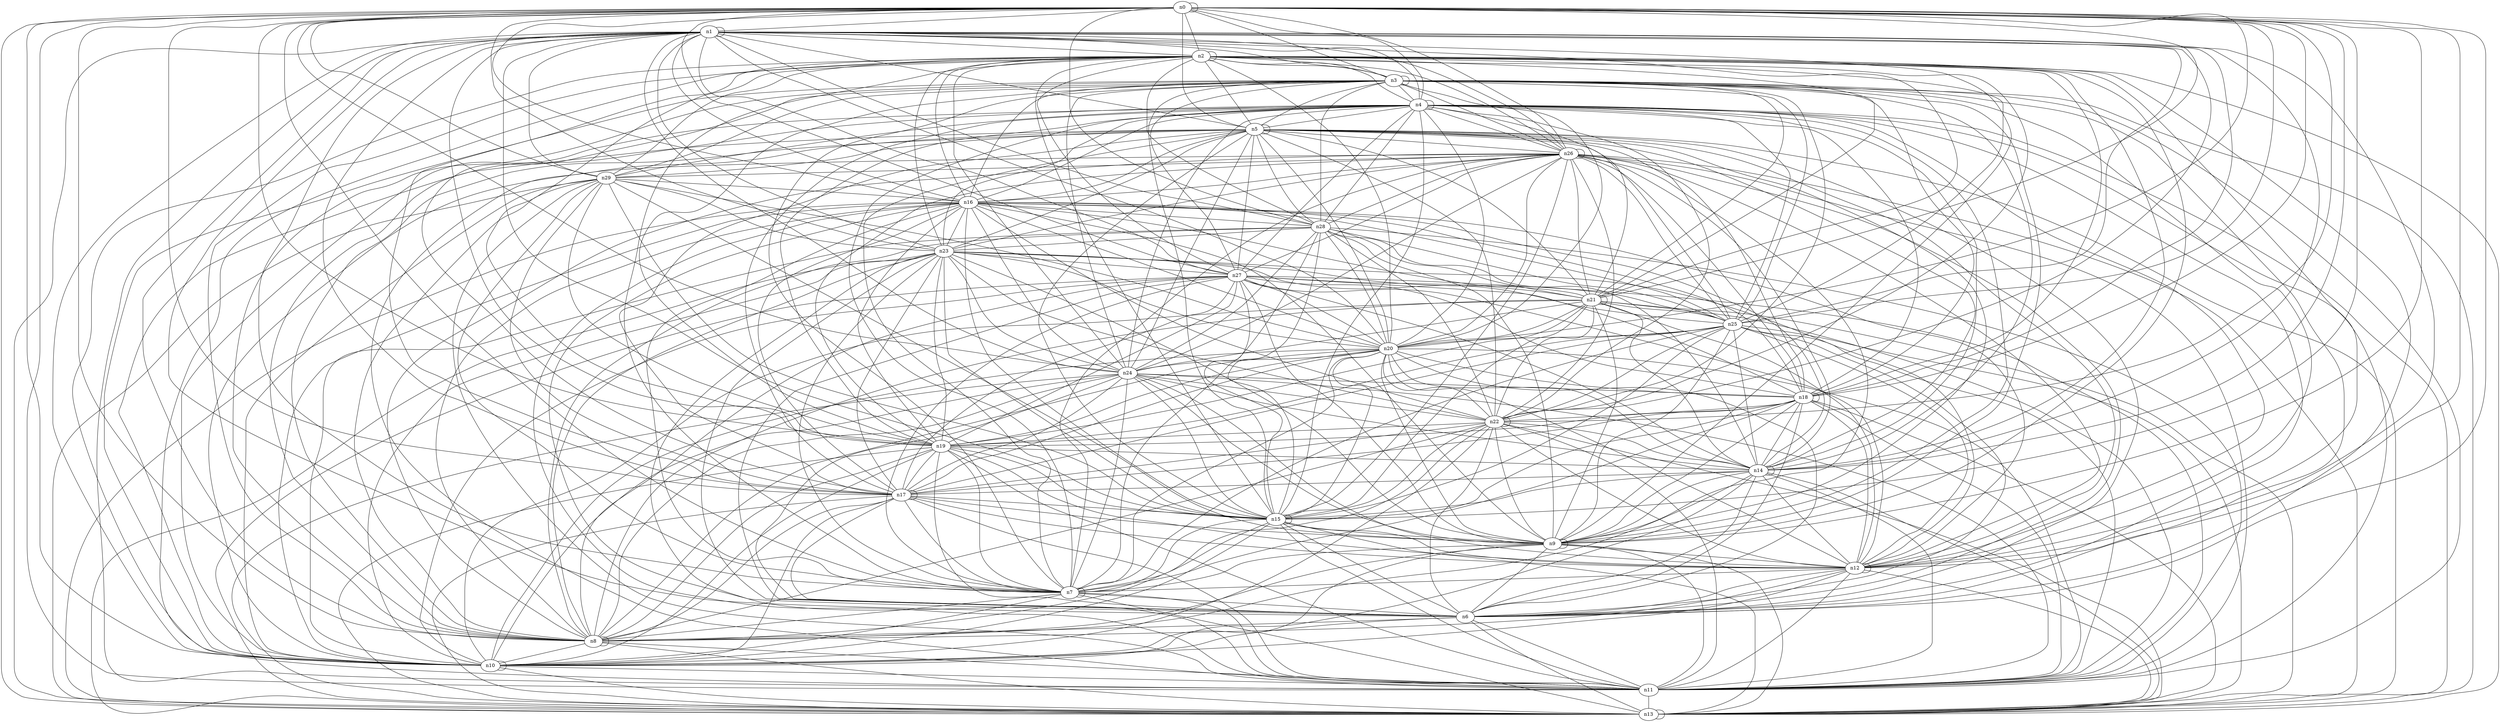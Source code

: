 graph {
n0;
n1;
n2;
n3;
n4;
n5;
n6;
n7;
n8;
n9;
n10;
n11;
n12;
n13;
n14;
n15;
n16;
n17;
n18;
n19;
n20;
n21;
n22;
n23;
n24;
n25;
n26;
n27;
n28;
n29;
n0 -- n0;
n0 -- n1;
n0 -- n2;
n0 -- n3;
n0 -- n4;
n0 -- n6;
n0 -- n7;
n0 -- n8;
n0 -- n9;
n0 -- n10;
n0 -- n13;
n0 -- n14;
n0 -- n16;
n0 -- n17;
n0 -- n18;
n0 -- n20;
n0 -- n21;
n1 -- n1;
n1 -- n2;
n1 -- n3;
n1 -- n4;
n1 -- n5;
n1 -- n7;
n1 -- n8;
n1 -- n9;
n1 -- n11;
n1 -- n12;
n1 -- n13;
n1 -- n15;
n1 -- n17;
n1 -- n24;
n1 -- n26;
n1 -- n27;
n1 -- n28;
n2 -- n2;
n2 -- n3;
n2 -- n4;
n2 -- n5;
n2 -- n7;
n2 -- n8;
n2 -- n10;
n2 -- n11;
n2 -- n12;
n2 -- n13;
n2 -- n14;
n2 -- n15;
n2 -- n16;
n2 -- n17;
n2 -- n24;
n2 -- n25;
n2 -- n26;
n3 -- n3;
n3 -- n4;
n3 -- n5;
n3 -- n6;
n3 -- n7;
n3 -- n8;
n3 -- n9;
n3 -- n12;
n3 -- n15;
n3 -- n16;
n3 -- n19;
n3 -- n22;
n3 -- n25;
n4 -- n4;
n4 -- n5;
n4 -- n6;
n4 -- n7;
n4 -- n8;
n4 -- n9;
n4 -- n11;
n4 -- n12;
n4 -- n13;
n4 -- n15;
n4 -- n16;
n4 -- n19;
n4 -- n23;
n4 -- n26;
n4 -- n27;
n4 -- n28;
n5 -- n0;
n5 -- n5;
n5 -- n6;
n5 -- n8;
n5 -- n10;
n5 -- n11;
n5 -- n13;
n5 -- n15;
n5 -- n17;
n5 -- n20;
n5 -- n21;
n5 -- n22;
n5 -- n24;
n5 -- n25;
n5 -- n26;
n6 -- n1;
n6 -- n2;
n6 -- n8;
n6 -- n9;
n6 -- n10;
n6 -- n11;
n6 -- n13;
n6 -- n14;
n6 -- n17;
n6 -- n19;
n6 -- n22;
n6 -- n24;
n6 -- n25;
n6 -- n26;
n7 -- n5;
n7 -- n6;
n7 -- n7;
n7 -- n8;
n7 -- n9;
n7 -- n10;
n7 -- n11;
n7 -- n15;
n7 -- n16;
n7 -- n17;
n7 -- n18;
n7 -- n23;
n8 -- n8;
n8 -- n9;
n8 -- n10;
n8 -- n11;
n8 -- n12;
n8 -- n13;
n8 -- n14;
n8 -- n15;
n8 -- n16;
n8 -- n17;
n8 -- n19;
n8 -- n20;
n8 -- n21;
n8 -- n22;
n8 -- n29;
n9 -- n2;
n9 -- n5;
n9 -- n9;
n9 -- n10;
n9 -- n11;
n9 -- n12;
n9 -- n14;
n9 -- n16;
n9 -- n18;
n9 -- n20;
n9 -- n22;
n9 -- n25;
n9 -- n26;
n9 -- n28;
n10 -- n1;
n10 -- n3;
n10 -- n4;
n10 -- n10;
n10 -- n11;
n10 -- n12;
n10 -- n13;
n10 -- n14;
n10 -- n15;
n10 -- n17;
n10 -- n19;
n10 -- n20;
n10 -- n22;
n10 -- n24;
n10 -- n26;
n10 -- n29;
n11 -- n0;
n11 -- n3;
n11 -- n12;
n11 -- n13;
n11 -- n14;
n11 -- n15;
n11 -- n16;
n11 -- n17;
n11 -- n18;
n11 -- n19;
n11 -- n20;
n11 -- n21;
n11 -- n23;
n11 -- n24;
n11 -- n27;
n11 -- n28;
n12 -- n0;
n12 -- n5;
n12 -- n6;
n12 -- n7;
n12 -- n12;
n12 -- n14;
n12 -- n15;
n12 -- n18;
n12 -- n20;
n12 -- n23;
n12 -- n24;
n12 -- n25;
n13 -- n3;
n13 -- n7;
n13 -- n9;
n13 -- n12;
n13 -- n13;
n13 -- n14;
n13 -- n15;
n13 -- n17;
n13 -- n18;
n13 -- n19;
n13 -- n21;
n13 -- n23;
n13 -- n26;
n13 -- n27;
n14 -- n1;
n14 -- n3;
n14 -- n4;
n14 -- n5;
n14 -- n14;
n14 -- n16;
n14 -- n17;
n14 -- n20;
n14 -- n21;
n14 -- n22;
n14 -- n24;
n14 -- n25;
n14 -- n27;
n15 -- n0;
n15 -- n6;
n15 -- n9;
n15 -- n14;
n15 -- n15;
n15 -- n16;
n15 -- n18;
n15 -- n19;
n15 -- n20;
n15 -- n22;
n15 -- n23;
n15 -- n24;
n15 -- n26;
n15 -- n28;
n15 -- n29;
n16 -- n1;
n16 -- n5;
n16 -- n6;
n16 -- n10;
n16 -- n12;
n16 -- n13;
n16 -- n17;
n16 -- n18;
n16 -- n19;
n16 -- n20;
n16 -- n22;
n16 -- n25;
n16 -- n26;
n16 -- n28;
n17 -- n3;
n17 -- n4;
n17 -- n9;
n17 -- n12;
n17 -- n15;
n17 -- n17;
n17 -- n19;
n17 -- n20;
n17 -- n22;
n17 -- n23;
n17 -- n24;
n17 -- n25;
n17 -- n29;
n18 -- n1;
n18 -- n2;
n18 -- n3;
n18 -- n4;
n18 -- n5;
n18 -- n6;
n18 -- n14;
n18 -- n17;
n18 -- n18;
n18 -- n22;
n18 -- n23;
n18 -- n26;
n18 -- n27;
n19 -- n0;
n19 -- n1;
n19 -- n2;
n19 -- n7;
n19 -- n12;
n19 -- n14;
n19 -- n18;
n19 -- n21;
n19 -- n23;
n19 -- n25;
n19 -- n26;
n19 -- n27;
n19 -- n29;
n20 -- n1;
n20 -- n2;
n20 -- n3;
n20 -- n4;
n20 -- n6;
n20 -- n7;
n20 -- n18;
n20 -- n19;
n20 -- n21;
n20 -- n22;
n20 -- n24;
n20 -- n26;
n20 -- n29;
n21 -- n1;
n21 -- n2;
n21 -- n3;
n21 -- n4;
n21 -- n9;
n21 -- n10;
n21 -- n12;
n21 -- n15;
n21 -- n16;
n21 -- n21;
n21 -- n24;
n21 -- n25;
n21 -- n26;
n22 -- n0;
n22 -- n1;
n22 -- n2;
n22 -- n4;
n22 -- n7;
n22 -- n11;
n22 -- n12;
n22 -- n13;
n22 -- n19;
n22 -- n21;
n22 -- n22;
n22 -- n23;
n22 -- n24;
n22 -- n25;
n23 -- n0;
n23 -- n1;
n23 -- n2;
n23 -- n5;
n23 -- n6;
n23 -- n8;
n23 -- n9;
n23 -- n10;
n23 -- n16;
n23 -- n20;
n23 -- n24;
n23 -- n25;
n23 -- n27;
n23 -- n29;
n24 -- n0;
n24 -- n3;
n24 -- n4;
n24 -- n7;
n24 -- n8;
n24 -- n9;
n24 -- n13;
n24 -- n16;
n24 -- n18;
n24 -- n26;
n24 -- n28;
n25 -- n0;
n25 -- n1;
n25 -- n4;
n25 -- n7;
n25 -- n11;
n25 -- n13;
n25 -- n15;
n25 -- n20;
n25 -- n26;
n25 -- n27;
n25 -- n28;
n26 -- n0;
n26 -- n3;
n26 -- n7;
n26 -- n8;
n26 -- n11;
n26 -- n12;
n26 -- n14;
n26 -- n22;
n26 -- n23;
n26 -- n26;
n26 -- n27;
n26 -- n29;
n27 -- n0;
n27 -- n2;
n27 -- n3;
n27 -- n5;
n27 -- n6;
n27 -- n7;
n27 -- n8;
n27 -- n9;
n27 -- n10;
n27 -- n12;
n27 -- n15;
n27 -- n17;
n27 -- n20;
n27 -- n21;
n28 -- n0;
n28 -- n2;
n28 -- n3;
n28 -- n5;
n28 -- n7;
n28 -- n8;
n28 -- n10;
n28 -- n14;
n28 -- n20;
n28 -- n21;
n28 -- n22;
n28 -- n23;
n28 -- n26;
n29 -- n0;
n29 -- n1;
n29 -- n2;
n29 -- n3;
n29 -- n4;
n29 -- n5;
n29 -- n7;
n29 -- n9;
n29 -- n11;
n29 -- n13;
n29 -- n16;
}

